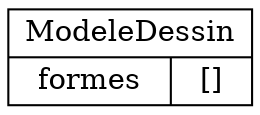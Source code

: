 digraph "ModeleDessin" {
graph ["rankdir"="LR","compound"="true","ranksep"="1.0","nodesep"="1.0"]
"/" ["label"="<_C>ModeleDessin|{formes|[]}","style"="filled","fillcolor"="white","shape"="record"]
}